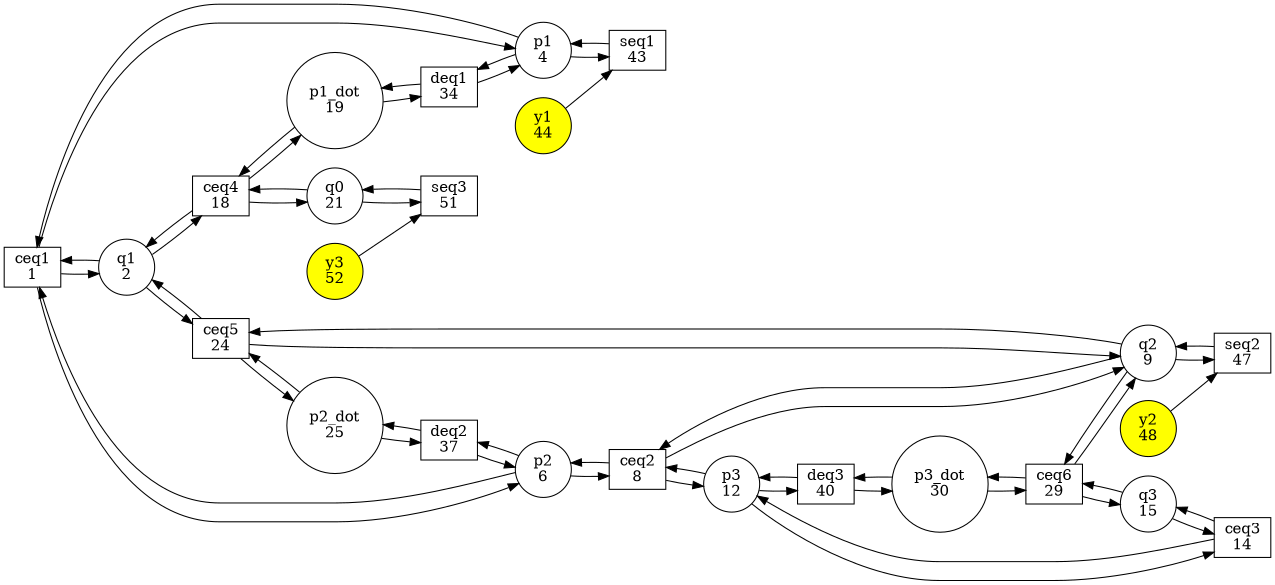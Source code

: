 digraph G {
rankdir = LR;
size ="8.5"
node [shape = box, fillcolor = white, style = filled, label="ceq1
1"]; ceq1;
node [shape = box, fillcolor = white, style = filled, label="ceq2
8"]; ceq2;
node [shape = box, fillcolor = white, style = filled, label="ceq3
14"]; ceq3;
node [shape = box, fillcolor = white, style = filled, label="ceq4
18"]; ceq4;
node [shape = box, fillcolor = white, style = filled, label="ceq5
24"]; ceq5;
node [shape = box, fillcolor = white, style = filled, label="ceq6
29"]; ceq6;
node [shape = box, fillcolor = white, style = filled, label="deq1
34"]; deq1;
node [shape = box, fillcolor = white, style = filled, label="deq2
37"]; deq2;
node [shape = box, fillcolor = white, style = filled, label="deq3
40"]; deq3;
node [shape = box, fillcolor = white, style = filled, label="seq1
43"]; seq1;
node [shape = box, fillcolor = white, style = filled, label="seq2
47"]; seq2;
node [shape = box, fillcolor = white, style = filled, label="seq3
51"]; seq3;
node [shape = circle, fillcolor = white, style = filled, label="q1
2"]; q1;
node [shape = circle, fillcolor = white, style = filled, label="p1
4"]; p1;
node [shape = circle, fillcolor = white, style = filled, label="p2
6"]; p2;
node [shape = circle, fillcolor = white, style = filled, label="q2
9"]; q2;
node [shape = circle, fillcolor = white, style = filled, label="p3
12"]; p3;
node [shape = circle, fillcolor = white, style = filled, label="q3
15"]; q3;
node [shape = circle, fillcolor = white, style = filled, label="p1_dot
19"]; p1_dot;
node [shape = circle, fillcolor = white, style = filled, label="q0
21"]; q0;
node [shape = circle, fillcolor = white, style = filled, label="p2_dot
25"]; p2_dot;
node [shape = circle, fillcolor = white, style = filled, label="p3_dot
30"]; p3_dot;
node [shape = circle, fillcolor = yellow, style = filled, label="y1
44"]; y1;
node [shape = circle, fillcolor = yellow, style = filled, label="y2
48"]; y2;
node [shape = circle, fillcolor = yellow, style = filled, label="y3
52"]; y3;
ceq1 -> q1 [penwidth = 1];
q1 -> ceq1 [penwidth = 1];
ceq1 -> p1 [penwidth = 1];
p1 -> ceq1 [penwidth = 1];
ceq1 -> p2 [penwidth = 1];
p2 -> ceq1 [penwidth = 1];
ceq2 -> q2 [penwidth = 1];
q2 -> ceq2 [penwidth = 1];
ceq2 -> p2 [penwidth = 1];
p2 -> ceq2 [penwidth = 1];
ceq2 -> p3 [penwidth = 1];
p3 -> ceq2 [penwidth = 1];
ceq3 -> q3 [penwidth = 1];
q3 -> ceq3 [penwidth = 1];
ceq3 -> p3 [penwidth = 1];
p3 -> ceq3 [penwidth = 1];
ceq4 -> p1_dot [penwidth = 1];
p1_dot -> ceq4 [penwidth = 1];
ceq4 -> q0 [penwidth = 1];
q0 -> ceq4 [penwidth = 1];
ceq4 -> q1 [penwidth = 1];
q1 -> ceq4 [penwidth = 1];
ceq5 -> p2_dot [penwidth = 1];
p2_dot -> ceq5 [penwidth = 1];
ceq5 -> q1 [penwidth = 1];
q1 -> ceq5 [penwidth = 1];
ceq5 -> q2 [penwidth = 1];
q2 -> ceq5 [penwidth = 1];
ceq6 -> p3_dot [penwidth = 1];
p3_dot -> ceq6 [penwidth = 1];
ceq6 -> q2 [penwidth = 1];
q2 -> ceq6 [penwidth = 1];
ceq6 -> q3 [penwidth = 1];
q3 -> ceq6 [penwidth = 1];
deq1 -> p1 [penwidth = 1];
p1 -> deq1 [penwidth = 1];
deq1 -> p1_dot [penwidth = 1];
p1_dot -> deq1 [penwidth = 1];
deq2 -> p2 [penwidth = 1];
p2 -> deq2 [penwidth = 1];
deq2 -> p2_dot [penwidth = 1];
p2_dot -> deq2 [penwidth = 1];
deq3 -> p3 [penwidth = 1];
p3 -> deq3 [penwidth = 1];
deq3 -> p3_dot [penwidth = 1];
p3_dot -> deq3 [penwidth = 1];
y1 -> seq1 [penwidth = 1];
seq1 -> p1 [penwidth = 1];
p1 -> seq1 [penwidth = 1];
y2 -> seq2 [penwidth = 1];
seq2 -> q2 [penwidth = 1];
q2 -> seq2 [penwidth = 1];
y3 -> seq3 [penwidth = 1];
seq3 -> q0 [penwidth = 1];
q0 -> seq3 [penwidth = 1];
}
